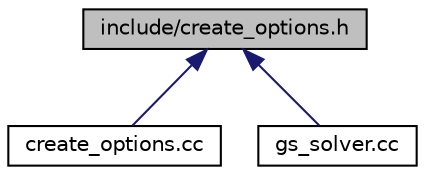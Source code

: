 digraph "include/create_options.h"
{
  edge [fontname="Helvetica",fontsize="10",labelfontname="Helvetica",labelfontsize="10"];
  node [fontname="Helvetica",fontsize="10",shape=record];
  Node1 [label="include/create_options.h",height=0.2,width=0.4,color="black", fillcolor="grey75", style="filled", fontcolor="black"];
  Node1 -> Node2 [dir="back",color="midnightblue",fontsize="10",style="solid",fontname="Helvetica"];
  Node2 [label="create_options.cc",height=0.2,width=0.4,color="black", fillcolor="white", style="filled",URL="$create__options_8cc.html",tooltip="defines the CreateOptions function "];
  Node1 -> Node3 [dir="back",color="midnightblue",fontsize="10",style="solid",fontname="Helvetica"];
  Node3 [label="gs_solver.cc",height=0.2,width=0.4,color="black", fillcolor="white", style="filled",URL="$gs__solver_8cc.html"];
}
